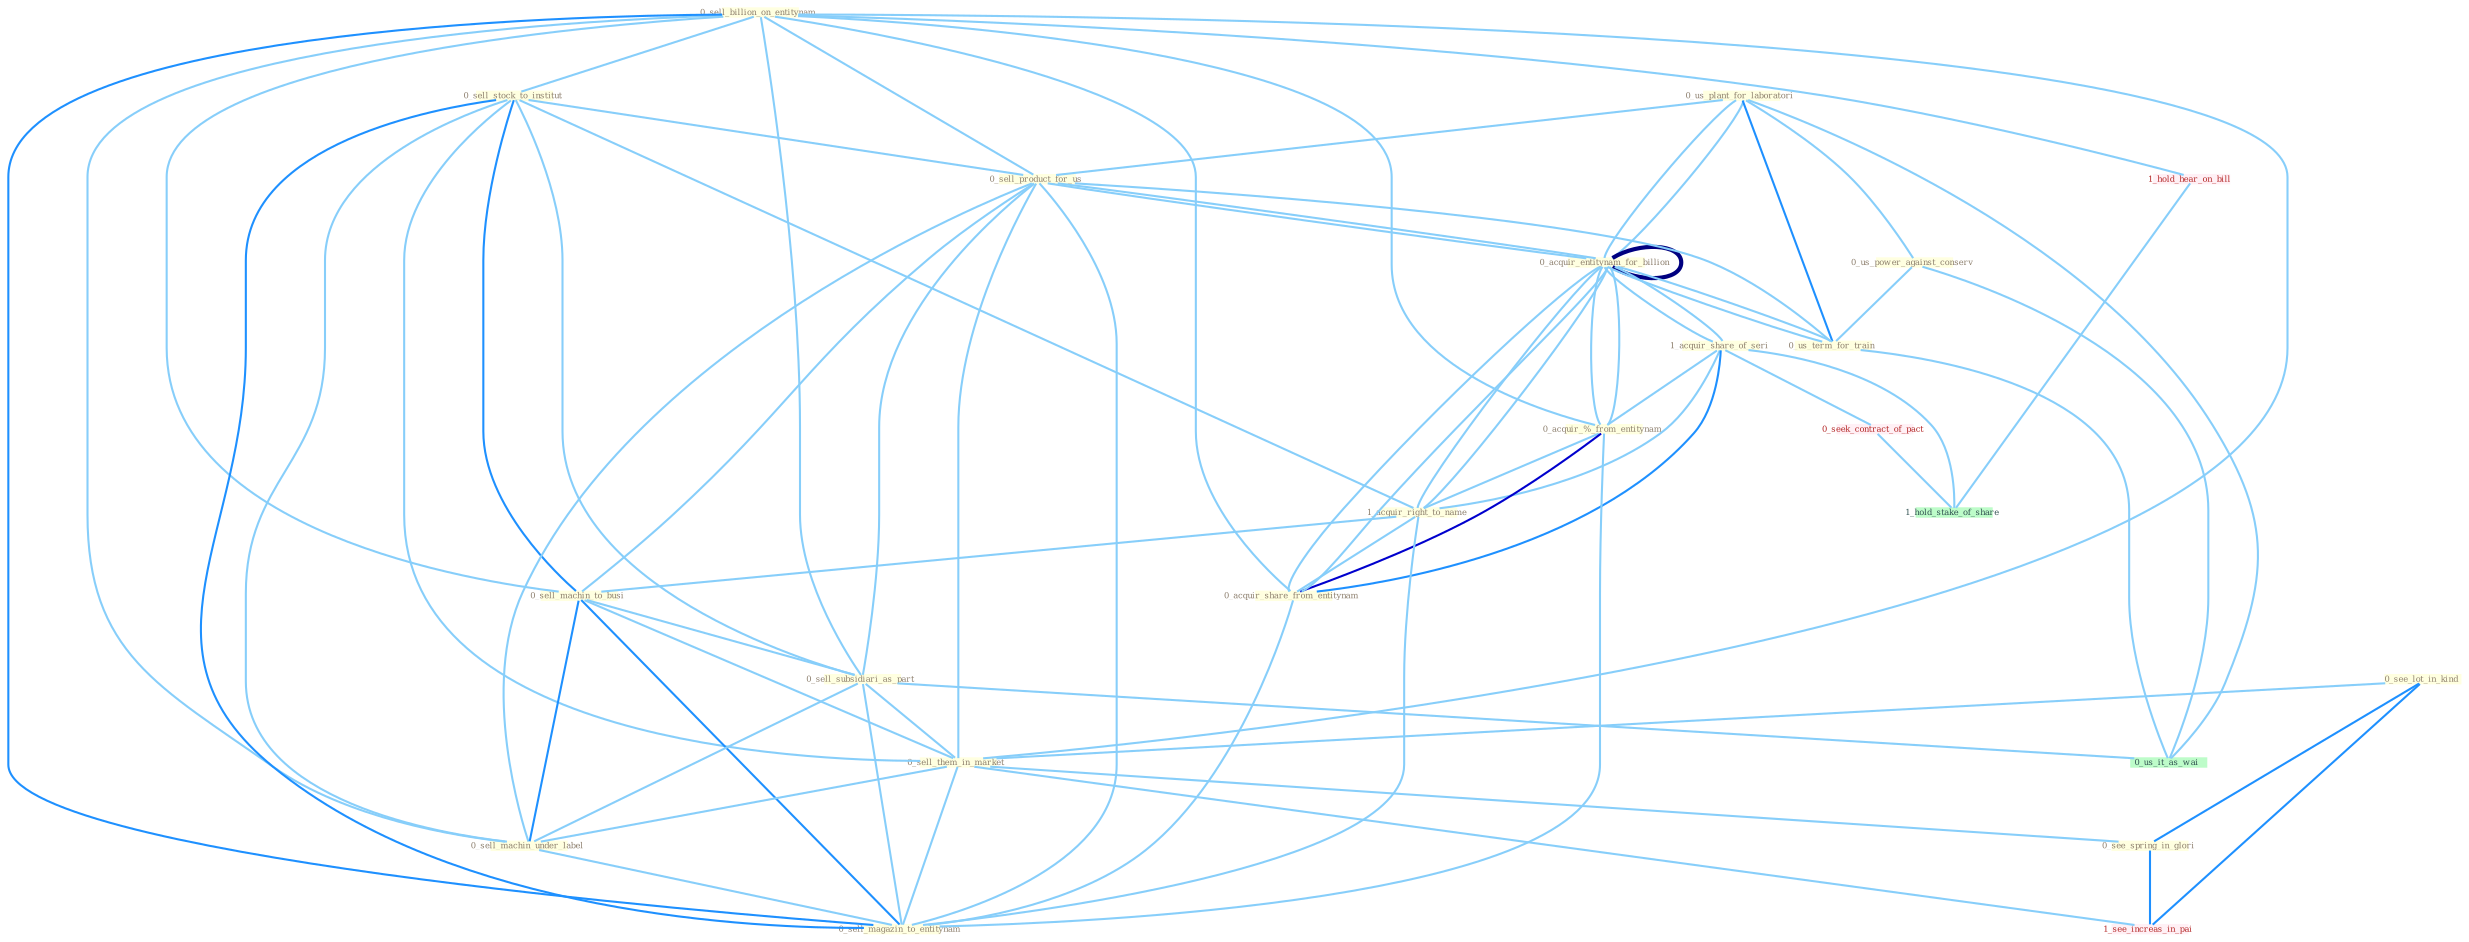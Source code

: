 Graph G{ 
    node
    [shape=polygon,style=filled,width=.5,height=.06,color="#BDFCC9",fixedsize=true,fontsize=4,
    fontcolor="#2f4f4f"];
    {node
    [color="#ffffe0", fontcolor="#8b7d6b"] "0_sell_billion_on_entitynam " "0_see_lot_in_kind " "0_us_plant_for_laboratori " "0_us_power_against_conserv " "0_acquir_entitynam_for_billion " "0_sell_stock_to_institut " "1_acquir_share_of_seri " "0_acquir_%_from_entitynam " "0_sell_product_for_us " "1_acquir_right_to_name " "0_sell_machin_to_busi " "0_acquir_share_from_entitynam " "0_sell_subsidiari_as_part " "0_sell_them_in_market " "0_see_spring_in_glori " "0_sell_machin_under_label " "0_sell_magazin_to_entitynam " "0_us_term_for_train "}
{node [color="#fff0f5", fontcolor="#b22222"] "0_seek_contract_of_pact " "1_see_increas_in_pai " "1_hold_hear_on_bill "}
edge [color="#B0E2FF"];

	"0_sell_billion_on_entitynam " -- "0_sell_stock_to_institut " [w="1", color="#87cefa" ];
	"0_sell_billion_on_entitynam " -- "0_acquir_%_from_entitynam " [w="1", color="#87cefa" ];
	"0_sell_billion_on_entitynam " -- "0_sell_product_for_us " [w="1", color="#87cefa" ];
	"0_sell_billion_on_entitynam " -- "0_sell_machin_to_busi " [w="1", color="#87cefa" ];
	"0_sell_billion_on_entitynam " -- "0_acquir_share_from_entitynam " [w="1", color="#87cefa" ];
	"0_sell_billion_on_entitynam " -- "0_sell_subsidiari_as_part " [w="1", color="#87cefa" ];
	"0_sell_billion_on_entitynam " -- "0_sell_them_in_market " [w="1", color="#87cefa" ];
	"0_sell_billion_on_entitynam " -- "0_sell_machin_under_label " [w="1", color="#87cefa" ];
	"0_sell_billion_on_entitynam " -- "0_sell_magazin_to_entitynam " [w="2", color="#1e90ff" , len=0.8];
	"0_sell_billion_on_entitynam " -- "1_hold_hear_on_bill " [w="1", color="#87cefa" ];
	"0_see_lot_in_kind " -- "0_sell_them_in_market " [w="1", color="#87cefa" ];
	"0_see_lot_in_kind " -- "0_see_spring_in_glori " [w="2", color="#1e90ff" , len=0.8];
	"0_see_lot_in_kind " -- "1_see_increas_in_pai " [w="2", color="#1e90ff" , len=0.8];
	"0_us_plant_for_laboratori " -- "0_us_power_against_conserv " [w="1", color="#87cefa" ];
	"0_us_plant_for_laboratori " -- "0_acquir_entitynam_for_billion " [w="1", color="#87cefa" ];
	"0_us_plant_for_laboratori " -- "0_sell_product_for_us " [w="1", color="#87cefa" ];
	"0_us_plant_for_laboratori " -- "0_us_term_for_train " [w="2", color="#1e90ff" , len=0.8];
	"0_us_plant_for_laboratori " -- "0_us_it_as_wai " [w="1", color="#87cefa" ];
	"0_us_plant_for_laboratori " -- "0_acquir_entitynam_for_billion " [w="1", color="#87cefa" ];
	"0_us_power_against_conserv " -- "0_us_term_for_train " [w="1", color="#87cefa" ];
	"0_us_power_against_conserv " -- "0_us_it_as_wai " [w="1", color="#87cefa" ];
	"0_acquir_entitynam_for_billion " -- "1_acquir_share_of_seri " [w="1", color="#87cefa" ];
	"0_acquir_entitynam_for_billion " -- "0_acquir_%_from_entitynam " [w="1", color="#87cefa" ];
	"0_acquir_entitynam_for_billion " -- "0_sell_product_for_us " [w="1", color="#87cefa" ];
	"0_acquir_entitynam_for_billion " -- "1_acquir_right_to_name " [w="1", color="#87cefa" ];
	"0_acquir_entitynam_for_billion " -- "0_acquir_share_from_entitynam " [w="1", color="#87cefa" ];
	"0_acquir_entitynam_for_billion " -- "0_us_term_for_train " [w="1", color="#87cefa" ];
	"0_acquir_entitynam_for_billion " -- "0_acquir_entitynam_for_billion " [w="4", style=bold, color="#000080", len=0.4];
	"0_sell_stock_to_institut " -- "0_sell_product_for_us " [w="1", color="#87cefa" ];
	"0_sell_stock_to_institut " -- "1_acquir_right_to_name " [w="1", color="#87cefa" ];
	"0_sell_stock_to_institut " -- "0_sell_machin_to_busi " [w="2", color="#1e90ff" , len=0.8];
	"0_sell_stock_to_institut " -- "0_sell_subsidiari_as_part " [w="1", color="#87cefa" ];
	"0_sell_stock_to_institut " -- "0_sell_them_in_market " [w="1", color="#87cefa" ];
	"0_sell_stock_to_institut " -- "0_sell_machin_under_label " [w="1", color="#87cefa" ];
	"0_sell_stock_to_institut " -- "0_sell_magazin_to_entitynam " [w="2", color="#1e90ff" , len=0.8];
	"1_acquir_share_of_seri " -- "0_acquir_%_from_entitynam " [w="1", color="#87cefa" ];
	"1_acquir_share_of_seri " -- "1_acquir_right_to_name " [w="1", color="#87cefa" ];
	"1_acquir_share_of_seri " -- "0_acquir_share_from_entitynam " [w="2", color="#1e90ff" , len=0.8];
	"1_acquir_share_of_seri " -- "0_seek_contract_of_pact " [w="1", color="#87cefa" ];
	"1_acquir_share_of_seri " -- "0_acquir_entitynam_for_billion " [w="1", color="#87cefa" ];
	"1_acquir_share_of_seri " -- "1_hold_stake_of_share " [w="1", color="#87cefa" ];
	"0_acquir_%_from_entitynam " -- "1_acquir_right_to_name " [w="1", color="#87cefa" ];
	"0_acquir_%_from_entitynam " -- "0_acquir_share_from_entitynam " [w="3", color="#0000cd" , len=0.6];
	"0_acquir_%_from_entitynam " -- "0_sell_magazin_to_entitynam " [w="1", color="#87cefa" ];
	"0_acquir_%_from_entitynam " -- "0_acquir_entitynam_for_billion " [w="1", color="#87cefa" ];
	"0_sell_product_for_us " -- "0_sell_machin_to_busi " [w="1", color="#87cefa" ];
	"0_sell_product_for_us " -- "0_sell_subsidiari_as_part " [w="1", color="#87cefa" ];
	"0_sell_product_for_us " -- "0_sell_them_in_market " [w="1", color="#87cefa" ];
	"0_sell_product_for_us " -- "0_sell_machin_under_label " [w="1", color="#87cefa" ];
	"0_sell_product_for_us " -- "0_sell_magazin_to_entitynam " [w="1", color="#87cefa" ];
	"0_sell_product_for_us " -- "0_us_term_for_train " [w="1", color="#87cefa" ];
	"0_sell_product_for_us " -- "0_acquir_entitynam_for_billion " [w="1", color="#87cefa" ];
	"1_acquir_right_to_name " -- "0_sell_machin_to_busi " [w="1", color="#87cefa" ];
	"1_acquir_right_to_name " -- "0_acquir_share_from_entitynam " [w="1", color="#87cefa" ];
	"1_acquir_right_to_name " -- "0_sell_magazin_to_entitynam " [w="1", color="#87cefa" ];
	"1_acquir_right_to_name " -- "0_acquir_entitynam_for_billion " [w="1", color="#87cefa" ];
	"0_sell_machin_to_busi " -- "0_sell_subsidiari_as_part " [w="1", color="#87cefa" ];
	"0_sell_machin_to_busi " -- "0_sell_them_in_market " [w="1", color="#87cefa" ];
	"0_sell_machin_to_busi " -- "0_sell_machin_under_label " [w="2", color="#1e90ff" , len=0.8];
	"0_sell_machin_to_busi " -- "0_sell_magazin_to_entitynam " [w="2", color="#1e90ff" , len=0.8];
	"0_acquir_share_from_entitynam " -- "0_sell_magazin_to_entitynam " [w="1", color="#87cefa" ];
	"0_acquir_share_from_entitynam " -- "0_acquir_entitynam_for_billion " [w="1", color="#87cefa" ];
	"0_sell_subsidiari_as_part " -- "0_sell_them_in_market " [w="1", color="#87cefa" ];
	"0_sell_subsidiari_as_part " -- "0_sell_machin_under_label " [w="1", color="#87cefa" ];
	"0_sell_subsidiari_as_part " -- "0_sell_magazin_to_entitynam " [w="1", color="#87cefa" ];
	"0_sell_subsidiari_as_part " -- "0_us_it_as_wai " [w="1", color="#87cefa" ];
	"0_sell_them_in_market " -- "0_see_spring_in_glori " [w="1", color="#87cefa" ];
	"0_sell_them_in_market " -- "0_sell_machin_under_label " [w="1", color="#87cefa" ];
	"0_sell_them_in_market " -- "0_sell_magazin_to_entitynam " [w="1", color="#87cefa" ];
	"0_sell_them_in_market " -- "1_see_increas_in_pai " [w="1", color="#87cefa" ];
	"0_see_spring_in_glori " -- "1_see_increas_in_pai " [w="2", color="#1e90ff" , len=0.8];
	"0_sell_machin_under_label " -- "0_sell_magazin_to_entitynam " [w="1", color="#87cefa" ];
	"0_us_term_for_train " -- "0_us_it_as_wai " [w="1", color="#87cefa" ];
	"0_us_term_for_train " -- "0_acquir_entitynam_for_billion " [w="1", color="#87cefa" ];
	"0_seek_contract_of_pact " -- "1_hold_stake_of_share " [w="1", color="#87cefa" ];
	"1_hold_hear_on_bill " -- "1_hold_stake_of_share " [w="1", color="#87cefa" ];
}